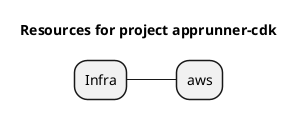 @startmindmap
title Resources for project apprunner-cdk
skinparam monochrome true
+ Infra
++ aws

@endmindmap
